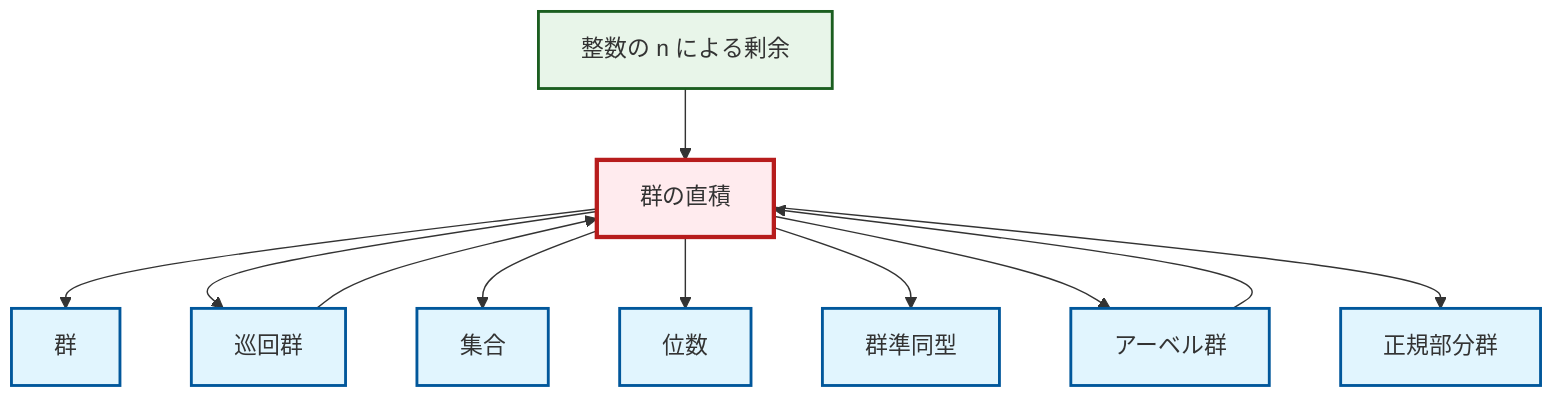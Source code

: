 graph TD
    classDef definition fill:#e1f5fe,stroke:#01579b,stroke-width:2px
    classDef theorem fill:#f3e5f5,stroke:#4a148c,stroke-width:2px
    classDef axiom fill:#fff3e0,stroke:#e65100,stroke-width:2px
    classDef example fill:#e8f5e9,stroke:#1b5e20,stroke-width:2px
    classDef current fill:#ffebee,stroke:#b71c1c,stroke-width:3px
    def-direct-product["群の直積"]:::definition
    def-set["集合"]:::definition
    def-cyclic-group["巡回群"]:::definition
    def-group["群"]:::definition
    def-abelian-group["アーベル群"]:::definition
    def-homomorphism["群準同型"]:::definition
    def-normal-subgroup["正規部分群"]:::definition
    ex-quotient-integers-mod-n["整数の n による剰余"]:::example
    def-order["位数"]:::definition
    def-direct-product --> def-group
    ex-quotient-integers-mod-n --> def-direct-product
    def-direct-product --> def-cyclic-group
    def-direct-product --> def-set
    def-direct-product --> def-order
    def-cyclic-group --> def-direct-product
    def-direct-product --> def-homomorphism
    def-abelian-group --> def-direct-product
    def-direct-product --> def-abelian-group
    def-direct-product --> def-normal-subgroup
    class def-direct-product current